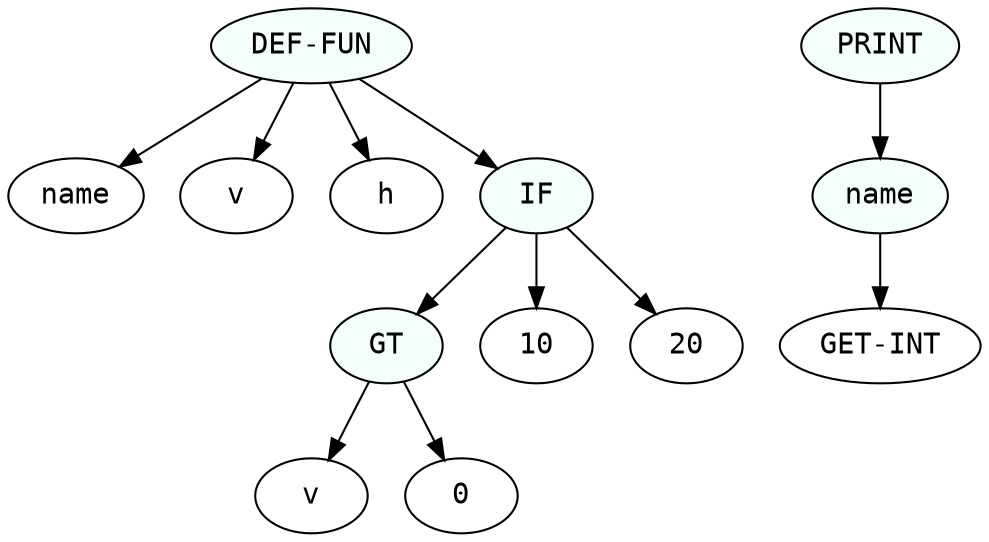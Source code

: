 digraph print {
 1 [label="name", fontname="monospace"];
 2 [label="v", fontname="monospace"];
 3 [label="h", fontname="monospace"];
 4 [label="v", fontname="monospace"];
 5 [label="0", fontname="monospace"];
 6 [label="GT", fontname="monospace", style=filled, fillcolor=mintcream];
 6->4
 6->5
 7 [label="10", fontname="monospace"];
 8 [label="20", fontname="monospace"];
 9 [label="IF", fontname="monospace", style=filled, fillcolor=mintcream];
 9->6
 9->7
 9->8
 10 [label="GET-INT", fontname="monospace"];
 11 [label="name", fontname="monospace", style=filled, fillcolor=mintcream];
 11->10
 12 [label="PRINT", fontname="monospace", style=filled, fillcolor=mintcream];
 12->11
 13 [label="DEF-FUN", fontname="monospace", style=filled, fillcolor=mintcream];
 13->1
 13->2
 13->3
 13->9
 }
 